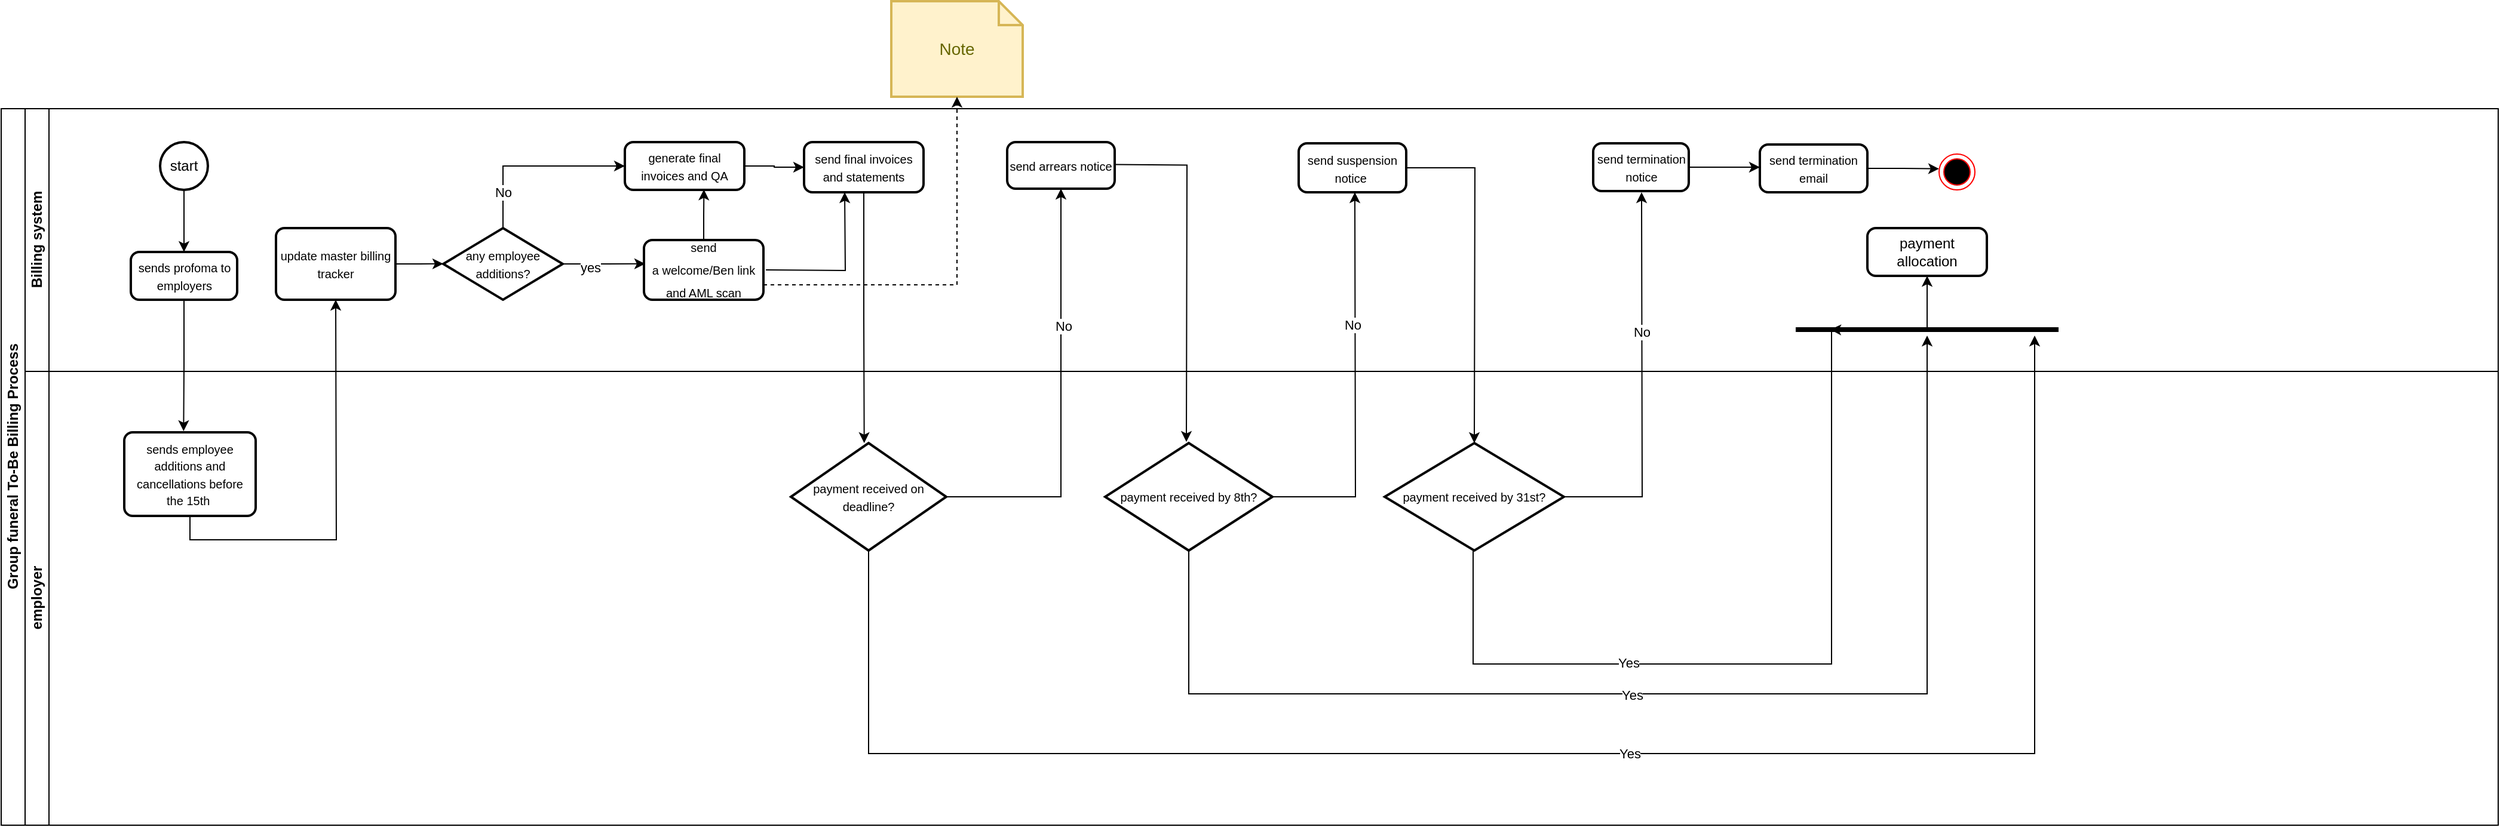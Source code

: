 <mxfile version="26.1.0">
  <diagram id="prtHgNgQTEPvFCAcTncT" name="Page-1">
    <mxGraphModel dx="1994" dy="619" grid="1" gridSize="10" guides="1" tooltips="1" connect="1" arrows="1" fold="1" page="1" pageScale="1" pageWidth="827" pageHeight="1169" math="0" shadow="0">
      <root>
        <mxCell id="0" />
        <mxCell id="1" parent="0" />
        <mxCell id="dNxyNK7c78bLwvsdeMH5-19" value="Group funeral To-Be Billing Process" style="swimlane;html=1;childLayout=stackLayout;resizeParent=1;resizeParentMax=0;horizontal=0;startSize=20;horizontalStack=0;" parent="1" vertex="1">
          <mxGeometry x="-400" y="120" width="2090" height="600" as="geometry" />
        </mxCell>
        <mxCell id="dNxyNK7c78bLwvsdeMH5-20" value="Billing system" style="swimlane;html=1;startSize=20;horizontal=0;" parent="dNxyNK7c78bLwvsdeMH5-19" vertex="1">
          <mxGeometry x="20" width="2070" height="220" as="geometry" />
        </mxCell>
        <mxCell id="pw43H-0fuYo3hrAkm01h-3" style="edgeStyle=orthogonalEdgeStyle;rounded=0;orthogonalLoop=1;jettySize=auto;html=1;exitX=0.5;exitY=1;exitDx=0;exitDy=0;" edge="1" parent="dNxyNK7c78bLwvsdeMH5-20" source="BcFGD0WW04qHaMd6meB6-10">
          <mxGeometry relative="1" as="geometry">
            <mxPoint x="132.667" y="270" as="targetPoint" />
          </mxGeometry>
        </mxCell>
        <mxCell id="BcFGD0WW04qHaMd6meB6-10" value="&lt;span style=&quot;font-family: Aptos, sans-serif;&quot; lang=&quot;EN-US&quot;&gt;&lt;font style=&quot;font-size: 10px;&quot;&gt;sends profoma to employers&lt;/font&gt;&lt;/span&gt;" style="rounded=1;whiteSpace=wrap;html=1;absoluteArcSize=1;arcSize=14;strokeWidth=2;" parent="dNxyNK7c78bLwvsdeMH5-20" vertex="1">
          <mxGeometry x="88.5" y="120" width="89" height="40" as="geometry" />
        </mxCell>
        <mxCell id="pw43H-0fuYo3hrAkm01h-2" style="edgeStyle=orthogonalEdgeStyle;rounded=0;orthogonalLoop=1;jettySize=auto;html=1;exitX=0.5;exitY=1;exitDx=0;exitDy=0;exitPerimeter=0;entryX=0.5;entryY=0;entryDx=0;entryDy=0;" edge="1" parent="dNxyNK7c78bLwvsdeMH5-20" source="BcFGD0WW04qHaMd6meB6-17" target="BcFGD0WW04qHaMd6meB6-10">
          <mxGeometry relative="1" as="geometry" />
        </mxCell>
        <mxCell id="BcFGD0WW04qHaMd6meB6-17" value="start" style="strokeWidth=2;html=1;shape=mxgraph.flowchart.start_2;whiteSpace=wrap;" parent="dNxyNK7c78bLwvsdeMH5-20" vertex="1">
          <mxGeometry x="113" y="28" width="40" height="40" as="geometry" />
        </mxCell>
        <mxCell id="pw43H-0fuYo3hrAkm01h-69" style="edgeStyle=orthogonalEdgeStyle;rounded=0;orthogonalLoop=1;jettySize=auto;html=1;exitX=1;exitY=0.5;exitDx=0;exitDy=0;entryX=0;entryY=0.5;entryDx=0;entryDy=0;" edge="1" parent="dNxyNK7c78bLwvsdeMH5-20" source="t0UmOrOMIOyCs7az6NML-20" target="t0UmOrOMIOyCs7az6NML-22">
          <mxGeometry relative="1" as="geometry" />
        </mxCell>
        <mxCell id="t0UmOrOMIOyCs7az6NML-20" value="&lt;font style=&quot;font-size: 10px;&quot;&gt;generate final invoices and QA&lt;/font&gt;" style="rounded=1;whiteSpace=wrap;html=1;absoluteArcSize=1;arcSize=14;strokeWidth=2;" parent="dNxyNK7c78bLwvsdeMH5-20" vertex="1">
          <mxGeometry x="502" y="28" width="100" height="40" as="geometry" />
        </mxCell>
        <mxCell id="pw43H-0fuYo3hrAkm01h-62" style="edgeStyle=orthogonalEdgeStyle;rounded=0;orthogonalLoop=1;jettySize=auto;html=1;exitX=0.5;exitY=1;exitDx=0;exitDy=0;" edge="1" parent="dNxyNK7c78bLwvsdeMH5-20" source="t0UmOrOMIOyCs7az6NML-22">
          <mxGeometry relative="1" as="geometry">
            <mxPoint x="702.333" y="280" as="targetPoint" />
            <mxPoint x="702" y="90" as="sourcePoint" />
          </mxGeometry>
        </mxCell>
        <mxCell id="t0UmOrOMIOyCs7az6NML-22" value="&lt;font style=&quot;font-size: 10px;&quot;&gt;send final invoices and statements&lt;/font&gt;" style="rounded=1;whiteSpace=wrap;html=1;absoluteArcSize=1;arcSize=14;strokeWidth=2;" parent="dNxyNK7c78bLwvsdeMH5-20" vertex="1">
          <mxGeometry x="652" y="28" width="100" height="42" as="geometry" />
        </mxCell>
        <mxCell id="pw43H-0fuYo3hrAkm01h-70" style="edgeStyle=orthogonalEdgeStyle;rounded=0;orthogonalLoop=1;jettySize=auto;html=1;exitX=1;exitY=0.5;exitDx=0;exitDy=0;entryX=0.25;entryY=1;entryDx=0;entryDy=0;" edge="1" parent="dNxyNK7c78bLwvsdeMH5-20">
          <mxGeometry relative="1" as="geometry">
            <mxPoint x="620" y="135" as="sourcePoint" />
            <mxPoint x="686" y="70" as="targetPoint" />
          </mxGeometry>
        </mxCell>
        <mxCell id="pw43H-0fuYo3hrAkm01h-11" value="&lt;span style=&quot;line-height: 150%; font-family: Aptos, sans-serif;&quot; lang=&quot;EN-US&quot;&gt;&lt;font style=&quot;font-size: 10px;&quot;&gt;send&lt;br/&gt;a welcome/Ben link and AML scan&lt;/font&gt;&lt;/span&gt;" style="rounded=1;whiteSpace=wrap;html=1;absoluteArcSize=1;arcSize=14;strokeWidth=2;" vertex="1" parent="dNxyNK7c78bLwvsdeMH5-20">
          <mxGeometry x="518" y="110" width="100" height="50" as="geometry" />
        </mxCell>
        <mxCell id="pw43H-0fuYo3hrAkm01h-18" style="edgeStyle=orthogonalEdgeStyle;rounded=0;orthogonalLoop=1;jettySize=auto;html=1;exitX=1;exitY=0.25;exitDx=0;exitDy=0;" edge="1" parent="dNxyNK7c78bLwvsdeMH5-20">
          <mxGeometry relative="1" as="geometry">
            <mxPoint x="972" y="279" as="targetPoint" />
            <mxPoint x="912" y="46.75" as="sourcePoint" />
          </mxGeometry>
        </mxCell>
        <mxCell id="t0UmOrOMIOyCs7az6NML-33" value="&lt;font style=&quot;font-size: 10px;&quot;&gt;send arrears notice&lt;/font&gt;" style="rounded=1;whiteSpace=wrap;html=1;absoluteArcSize=1;arcSize=14;strokeWidth=2;" parent="dNxyNK7c78bLwvsdeMH5-20" vertex="1">
          <mxGeometry x="822" y="28" width="90" height="39" as="geometry" />
        </mxCell>
        <mxCell id="pw43H-0fuYo3hrAkm01h-26" style="edgeStyle=orthogonalEdgeStyle;rounded=0;orthogonalLoop=1;jettySize=auto;html=1;exitX=1;exitY=0.5;exitDx=0;exitDy=0;" edge="1" parent="dNxyNK7c78bLwvsdeMH5-20" source="t0UmOrOMIOyCs7az6NML-44">
          <mxGeometry relative="1" as="geometry">
            <mxPoint x="1213" y="280" as="targetPoint" />
          </mxGeometry>
        </mxCell>
        <mxCell id="t0UmOrOMIOyCs7az6NML-44" value="&lt;font style=&quot;font-size: 10px;&quot;&gt;send suspension notice&amp;nbsp;&lt;/font&gt;" style="rounded=1;whiteSpace=wrap;html=1;absoluteArcSize=1;arcSize=14;strokeWidth=2;" parent="dNxyNK7c78bLwvsdeMH5-20" vertex="1">
          <mxGeometry x="1066" y="29" width="90" height="41" as="geometry" />
        </mxCell>
        <mxCell id="pw43H-0fuYo3hrAkm01h-53" style="edgeStyle=orthogonalEdgeStyle;rounded=0;orthogonalLoop=1;jettySize=auto;html=1;exitX=1;exitY=0.5;exitDx=0;exitDy=0;" edge="1" parent="dNxyNK7c78bLwvsdeMH5-20" source="t0UmOrOMIOyCs7az6NML-50">
          <mxGeometry relative="1" as="geometry">
            <mxPoint x="1452" y="49" as="targetPoint" />
          </mxGeometry>
        </mxCell>
        <mxCell id="t0UmOrOMIOyCs7az6NML-50" value="&lt;font style=&quot;font-size: 10px;&quot;&gt;send termination notice&lt;/font&gt;" style="rounded=1;whiteSpace=wrap;html=1;absoluteArcSize=1;arcSize=14;strokeWidth=2;" parent="dNxyNK7c78bLwvsdeMH5-20" vertex="1">
          <mxGeometry x="1312.5" y="29" width="80" height="40" as="geometry" />
        </mxCell>
        <mxCell id="pw43H-0fuYo3hrAkm01h-52" style="edgeStyle=orthogonalEdgeStyle;rounded=0;orthogonalLoop=1;jettySize=auto;html=1;" edge="1" parent="dNxyNK7c78bLwvsdeMH5-20" source="pw43H-0fuYo3hrAkm01h-51">
          <mxGeometry relative="1" as="geometry">
            <mxPoint x="1592" y="140" as="targetPoint" />
          </mxGeometry>
        </mxCell>
        <mxCell id="pw43H-0fuYo3hrAkm01h-51" value="" style="line;strokeWidth=4;html=1;perimeter=backbonePerimeter;points=[];outlineConnect=0;" vertex="1" parent="dNxyNK7c78bLwvsdeMH5-20">
          <mxGeometry x="1482" y="180" width="220" height="10" as="geometry" />
        </mxCell>
        <mxCell id="t0UmOrOMIOyCs7az6NML-61" value="payment allocation" style="rounded=1;whiteSpace=wrap;html=1;absoluteArcSize=1;arcSize=14;strokeWidth=2;" parent="dNxyNK7c78bLwvsdeMH5-20" vertex="1">
          <mxGeometry x="1542" y="100" width="100" height="40" as="geometry" />
        </mxCell>
        <mxCell id="pw43H-0fuYo3hrAkm01h-54" style="edgeStyle=orthogonalEdgeStyle;rounded=0;orthogonalLoop=1;jettySize=auto;html=1;exitX=1;exitY=0.5;exitDx=0;exitDy=0;" edge="1" parent="dNxyNK7c78bLwvsdeMH5-20" source="t0UmOrOMIOyCs7az6NML-60">
          <mxGeometry relative="1" as="geometry">
            <mxPoint x="1602" y="50.333" as="targetPoint" />
          </mxGeometry>
        </mxCell>
        <mxCell id="t0UmOrOMIOyCs7az6NML-60" value="&lt;font style=&quot;font-size: 10px;&quot;&gt;send termination email&lt;/font&gt;" style="rounded=1;whiteSpace=wrap;html=1;absoluteArcSize=1;arcSize=14;strokeWidth=2;" parent="dNxyNK7c78bLwvsdeMH5-20" vertex="1">
          <mxGeometry x="1452" y="30" width="90" height="40" as="geometry" />
        </mxCell>
        <mxCell id="pw43H-0fuYo3hrAkm01h-56" value="" style="ellipse;html=1;shape=endState;fillColor=#000000;strokeColor=#ff0000;" vertex="1" parent="dNxyNK7c78bLwvsdeMH5-20">
          <mxGeometry x="1602" y="38" width="30" height="30" as="geometry" />
        </mxCell>
        <mxCell id="pw43H-0fuYo3hrAkm01h-81" style="edgeStyle=orthogonalEdgeStyle;rounded=0;orthogonalLoop=1;jettySize=auto;html=1;exitX=1;exitY=0.5;exitDx=0;exitDy=0;" edge="1" parent="dNxyNK7c78bLwvsdeMH5-20" source="pw43H-0fuYo3hrAkm01h-8">
          <mxGeometry relative="1" as="geometry">
            <mxPoint x="350" y="129.889" as="targetPoint" />
          </mxGeometry>
        </mxCell>
        <mxCell id="pw43H-0fuYo3hrAkm01h-8" value="&lt;font style=&quot;font-size: 10px;&quot;&gt;update master billing tracker&lt;/font&gt;" style="rounded=1;whiteSpace=wrap;html=1;absoluteArcSize=1;arcSize=14;strokeWidth=2;" vertex="1" parent="dNxyNK7c78bLwvsdeMH5-20">
          <mxGeometry x="210" y="100" width="100" height="60" as="geometry" />
        </mxCell>
        <mxCell id="pw43H-0fuYo3hrAkm01h-67" style="edgeStyle=orthogonalEdgeStyle;rounded=0;orthogonalLoop=1;jettySize=auto;html=1;exitX=0.5;exitY=0;exitDx=0;exitDy=0;exitPerimeter=0;entryX=0;entryY=0.5;entryDx=0;entryDy=0;" edge="1" parent="dNxyNK7c78bLwvsdeMH5-20" source="pw43H-0fuYo3hrAkm01h-66" target="t0UmOrOMIOyCs7az6NML-20">
          <mxGeometry relative="1" as="geometry" />
        </mxCell>
        <mxCell id="pw43H-0fuYo3hrAkm01h-83" value="No" style="edgeLabel;html=1;align=center;verticalAlign=middle;resizable=0;points=[];" vertex="1" connectable="0" parent="pw43H-0fuYo3hrAkm01h-67">
          <mxGeometry x="-0.606" relative="1" as="geometry">
            <mxPoint as="offset" />
          </mxGeometry>
        </mxCell>
        <mxCell id="pw43H-0fuYo3hrAkm01h-79" style="edgeStyle=orthogonalEdgeStyle;rounded=0;orthogonalLoop=1;jettySize=auto;html=1;exitX=1;exitY=0.5;exitDx=0;exitDy=0;exitPerimeter=0;" edge="1" parent="dNxyNK7c78bLwvsdeMH5-20" source="pw43H-0fuYo3hrAkm01h-66">
          <mxGeometry relative="1" as="geometry">
            <mxPoint x="519" y="129.889" as="targetPoint" />
            <mxPoint x="479" y="130" as="sourcePoint" />
          </mxGeometry>
        </mxCell>
        <mxCell id="pw43H-0fuYo3hrAkm01h-82" value="yes" style="edgeLabel;html=1;align=center;verticalAlign=middle;resizable=0;points=[];" vertex="1" connectable="0" parent="pw43H-0fuYo3hrAkm01h-79">
          <mxGeometry x="-0.354" y="-3" relative="1" as="geometry">
            <mxPoint as="offset" />
          </mxGeometry>
        </mxCell>
        <mxCell id="pw43H-0fuYo3hrAkm01h-66" value="&lt;font style=&quot;font-size: 10px;&quot;&gt;any employee additions?&lt;/font&gt;" style="strokeWidth=2;html=1;shape=mxgraph.flowchart.decision;whiteSpace=wrap;" vertex="1" parent="dNxyNK7c78bLwvsdeMH5-20">
          <mxGeometry x="350" y="100" width="100" height="60" as="geometry" />
        </mxCell>
        <mxCell id="pw43H-0fuYo3hrAkm01h-85" style="edgeStyle=orthogonalEdgeStyle;rounded=0;orthogonalLoop=1;jettySize=auto;html=1;exitX=0.5;exitY=0;exitDx=0;exitDy=0;entryX=0.662;entryY=0.992;entryDx=0;entryDy=0;entryPerimeter=0;" edge="1" parent="dNxyNK7c78bLwvsdeMH5-20" source="pw43H-0fuYo3hrAkm01h-11" target="t0UmOrOMIOyCs7az6NML-20">
          <mxGeometry relative="1" as="geometry" />
        </mxCell>
        <mxCell id="dNxyNK7c78bLwvsdeMH5-21" value="employer" style="swimlane;html=1;startSize=20;horizontal=0;" parent="dNxyNK7c78bLwvsdeMH5-19" vertex="1">
          <mxGeometry x="20" y="220" width="2070" height="380" as="geometry" />
        </mxCell>
        <mxCell id="pw43H-0fuYo3hrAkm01h-63" style="edgeStyle=orthogonalEdgeStyle;rounded=0;orthogonalLoop=1;jettySize=auto;html=1;exitX=0.5;exitY=1;exitDx=0;exitDy=0;" edge="1" parent="dNxyNK7c78bLwvsdeMH5-21" source="pw43H-0fuYo3hrAkm01h-4">
          <mxGeometry relative="1" as="geometry">
            <mxPoint x="260" y="-60" as="targetPoint" />
          </mxGeometry>
        </mxCell>
        <mxCell id="pw43H-0fuYo3hrAkm01h-4" value="&lt;font style=&quot;font-size: 10px;&quot;&gt;sends employee&lt;br&gt;additions and &lt;br&gt;cancellations before &lt;br&gt;the 15th&amp;nbsp;&lt;/font&gt;" style="rounded=1;whiteSpace=wrap;html=1;absoluteArcSize=1;arcSize=14;strokeWidth=2;" vertex="1" parent="dNxyNK7c78bLwvsdeMH5-21">
          <mxGeometry x="83" y="51" width="110" height="70" as="geometry" />
        </mxCell>
        <mxCell id="pw43H-0fuYo3hrAkm01h-44" style="edgeStyle=orthogonalEdgeStyle;rounded=0;orthogonalLoop=1;jettySize=auto;html=1;exitX=0.5;exitY=1;exitDx=0;exitDy=0;exitPerimeter=0;" edge="1" parent="dNxyNK7c78bLwvsdeMH5-21" source="t0UmOrOMIOyCs7az6NML-31">
          <mxGeometry relative="1" as="geometry">
            <mxPoint x="1682" y="-30" as="targetPoint" />
            <mxPoint x="706" y="190" as="sourcePoint" />
            <Array as="points">
              <mxPoint x="706" y="320" />
              <mxPoint x="1682" y="320" />
            </Array>
          </mxGeometry>
        </mxCell>
        <mxCell id="pw43H-0fuYo3hrAkm01h-49" value="Yes" style="edgeLabel;html=1;align=center;verticalAlign=middle;resizable=0;points=[];" vertex="1" connectable="0" parent="pw43H-0fuYo3hrAkm01h-44">
          <mxGeometry x="0.078" relative="1" as="geometry">
            <mxPoint as="offset" />
          </mxGeometry>
        </mxCell>
        <mxCell id="t0UmOrOMIOyCs7az6NML-31" value="&lt;font style=&quot;font-size: 10px;&quot;&gt;payment received on deadline?&lt;/font&gt;" style="strokeWidth=2;html=1;shape=mxgraph.flowchart.decision;whiteSpace=wrap;" parent="dNxyNK7c78bLwvsdeMH5-21" vertex="1">
          <mxGeometry x="641" y="60" width="130" height="90" as="geometry" />
        </mxCell>
        <mxCell id="pw43H-0fuYo3hrAkm01h-19" style="edgeStyle=orthogonalEdgeStyle;rounded=0;orthogonalLoop=1;jettySize=auto;html=1;exitX=1;exitY=0.5;exitDx=0;exitDy=0;exitPerimeter=0;" edge="1" parent="dNxyNK7c78bLwvsdeMH5-21" source="t0UmOrOMIOyCs7az6NML-36">
          <mxGeometry relative="1" as="geometry">
            <mxPoint x="1113" y="-150" as="targetPoint" />
            <mxPoint x="1005" y="105" as="sourcePoint" />
          </mxGeometry>
        </mxCell>
        <mxCell id="pw43H-0fuYo3hrAkm01h-23" value="No" style="edgeLabel;html=1;align=center;verticalAlign=middle;resizable=0;points=[];" vertex="1" connectable="0" parent="pw43H-0fuYo3hrAkm01h-19">
          <mxGeometry x="0.315" y="2" relative="1" as="geometry">
            <mxPoint as="offset" />
          </mxGeometry>
        </mxCell>
        <mxCell id="pw43H-0fuYo3hrAkm01h-43" style="edgeStyle=orthogonalEdgeStyle;rounded=0;orthogonalLoop=1;jettySize=auto;html=1;exitX=0.5;exitY=1;exitDx=0;exitDy=0;exitPerimeter=0;" edge="1" parent="dNxyNK7c78bLwvsdeMH5-21" source="t0UmOrOMIOyCs7az6NML-36">
          <mxGeometry relative="1" as="geometry">
            <mxPoint x="1592" y="-30" as="targetPoint" />
            <mxPoint x="974" y="220" as="sourcePoint" />
            <Array as="points">
              <mxPoint x="974" y="270" />
              <mxPoint x="1592" y="270" />
            </Array>
          </mxGeometry>
        </mxCell>
        <mxCell id="pw43H-0fuYo3hrAkm01h-48" value="Yes" style="edgeLabel;html=1;align=center;verticalAlign=middle;resizable=0;points=[];" vertex="1" connectable="0" parent="pw43H-0fuYo3hrAkm01h-43">
          <mxGeometry x="-0.055" y="-1" relative="1" as="geometry">
            <mxPoint as="offset" />
          </mxGeometry>
        </mxCell>
        <mxCell id="t0UmOrOMIOyCs7az6NML-36" value="&lt;font style=&quot;font-size: 10px;&quot;&gt;payment received by 8th?&lt;/font&gt;" style="strokeWidth=2;html=1;shape=mxgraph.flowchart.decision;whiteSpace=wrap;" parent="dNxyNK7c78bLwvsdeMH5-21" vertex="1">
          <mxGeometry x="904" y="60" width="140" height="90" as="geometry" />
        </mxCell>
        <mxCell id="pw43H-0fuYo3hrAkm01h-27" style="edgeStyle=orthogonalEdgeStyle;rounded=0;orthogonalLoop=1;jettySize=auto;html=1;exitX=1;exitY=0.5;exitDx=0;exitDy=0;exitPerimeter=0;" edge="1" parent="dNxyNK7c78bLwvsdeMH5-21" source="t0UmOrOMIOyCs7az6NML-47">
          <mxGeometry relative="1" as="geometry">
            <mxPoint x="1353" y="-150" as="targetPoint" />
          </mxGeometry>
        </mxCell>
        <mxCell id="pw43H-0fuYo3hrAkm01h-28" value="No" style="edgeLabel;html=1;align=center;verticalAlign=middle;resizable=0;points=[];" vertex="1" connectable="0" parent="pw43H-0fuYo3hrAkm01h-27">
          <mxGeometry x="0.272" relative="1" as="geometry">
            <mxPoint as="offset" />
          </mxGeometry>
        </mxCell>
        <mxCell id="pw43H-0fuYo3hrAkm01h-37" style="edgeStyle=orthogonalEdgeStyle;rounded=0;orthogonalLoop=1;jettySize=auto;html=1;exitX=0.5;exitY=1;exitDx=0;exitDy=0;exitPerimeter=0;" edge="1" parent="dNxyNK7c78bLwvsdeMH5-21" source="t0UmOrOMIOyCs7az6NML-47">
          <mxGeometry relative="1" as="geometry">
            <mxPoint x="1511" y="-35.03" as="targetPoint" />
            <mxPoint x="1212" y="174.97" as="sourcePoint" />
            <Array as="points">
              <mxPoint x="1212" y="245" />
              <mxPoint x="1512" y="245" />
              <mxPoint x="1512" y="-35" />
            </Array>
          </mxGeometry>
        </mxCell>
        <mxCell id="pw43H-0fuYo3hrAkm01h-47" value="Yes" style="edgeLabel;html=1;align=center;verticalAlign=middle;resizable=0;points=[];" vertex="1" connectable="0" parent="pw43H-0fuYo3hrAkm01h-37">
          <mxGeometry x="-0.33" y="1" relative="1" as="geometry">
            <mxPoint x="-1" as="offset" />
          </mxGeometry>
        </mxCell>
        <mxCell id="t0UmOrOMIOyCs7az6NML-47" value="&lt;font style=&quot;font-size: 10px;&quot;&gt;payment received by 31st?&lt;/font&gt;" style="strokeWidth=2;html=1;shape=mxgraph.flowchart.decision;whiteSpace=wrap;" parent="dNxyNK7c78bLwvsdeMH5-21" vertex="1">
          <mxGeometry x="1138" y="60" width="150" height="90" as="geometry" />
        </mxCell>
        <mxCell id="pw43H-0fuYo3hrAkm01h-16" style="edgeStyle=orthogonalEdgeStyle;rounded=0;orthogonalLoop=1;jettySize=auto;html=1;exitX=1;exitY=0.5;exitDx=0;exitDy=0;exitPerimeter=0;entryX=0.5;entryY=1;entryDx=0;entryDy=0;" edge="1" parent="dNxyNK7c78bLwvsdeMH5-19" source="t0UmOrOMIOyCs7az6NML-31" target="t0UmOrOMIOyCs7az6NML-33">
          <mxGeometry relative="1" as="geometry">
            <mxPoint x="892" y="70" as="targetPoint" />
          </mxGeometry>
        </mxCell>
        <mxCell id="pw43H-0fuYo3hrAkm01h-30" value="No" style="edgeLabel;html=1;align=center;verticalAlign=middle;resizable=0;points=[];" vertex="1" connectable="0" parent="pw43H-0fuYo3hrAkm01h-16">
          <mxGeometry x="0.354" y="-2" relative="1" as="geometry">
            <mxPoint as="offset" />
          </mxGeometry>
        </mxCell>
        <mxCell id="pw43H-0fuYo3hrAkm01h-87" value="Note" style="shape=note;strokeWidth=2;fontSize=14;size=20;whiteSpace=wrap;html=1;fillColor=#fff2cc;strokeColor=#d6b656;fontColor=#666600;" vertex="1" parent="1">
          <mxGeometry x="345" y="30" width="110.0" height="80" as="geometry" />
        </mxCell>
        <mxCell id="pw43H-0fuYo3hrAkm01h-86" style="edgeStyle=orthogonalEdgeStyle;rounded=0;orthogonalLoop=1;jettySize=auto;html=1;exitX=1;exitY=0.75;exitDx=0;exitDy=0;dashed=1;" edge="1" parent="1" source="pw43H-0fuYo3hrAkm01h-11" target="pw43H-0fuYo3hrAkm01h-87">
          <mxGeometry relative="1" as="geometry">
            <mxPoint x="400" y="70" as="targetPoint" />
          </mxGeometry>
        </mxCell>
      </root>
    </mxGraphModel>
  </diagram>
</mxfile>
